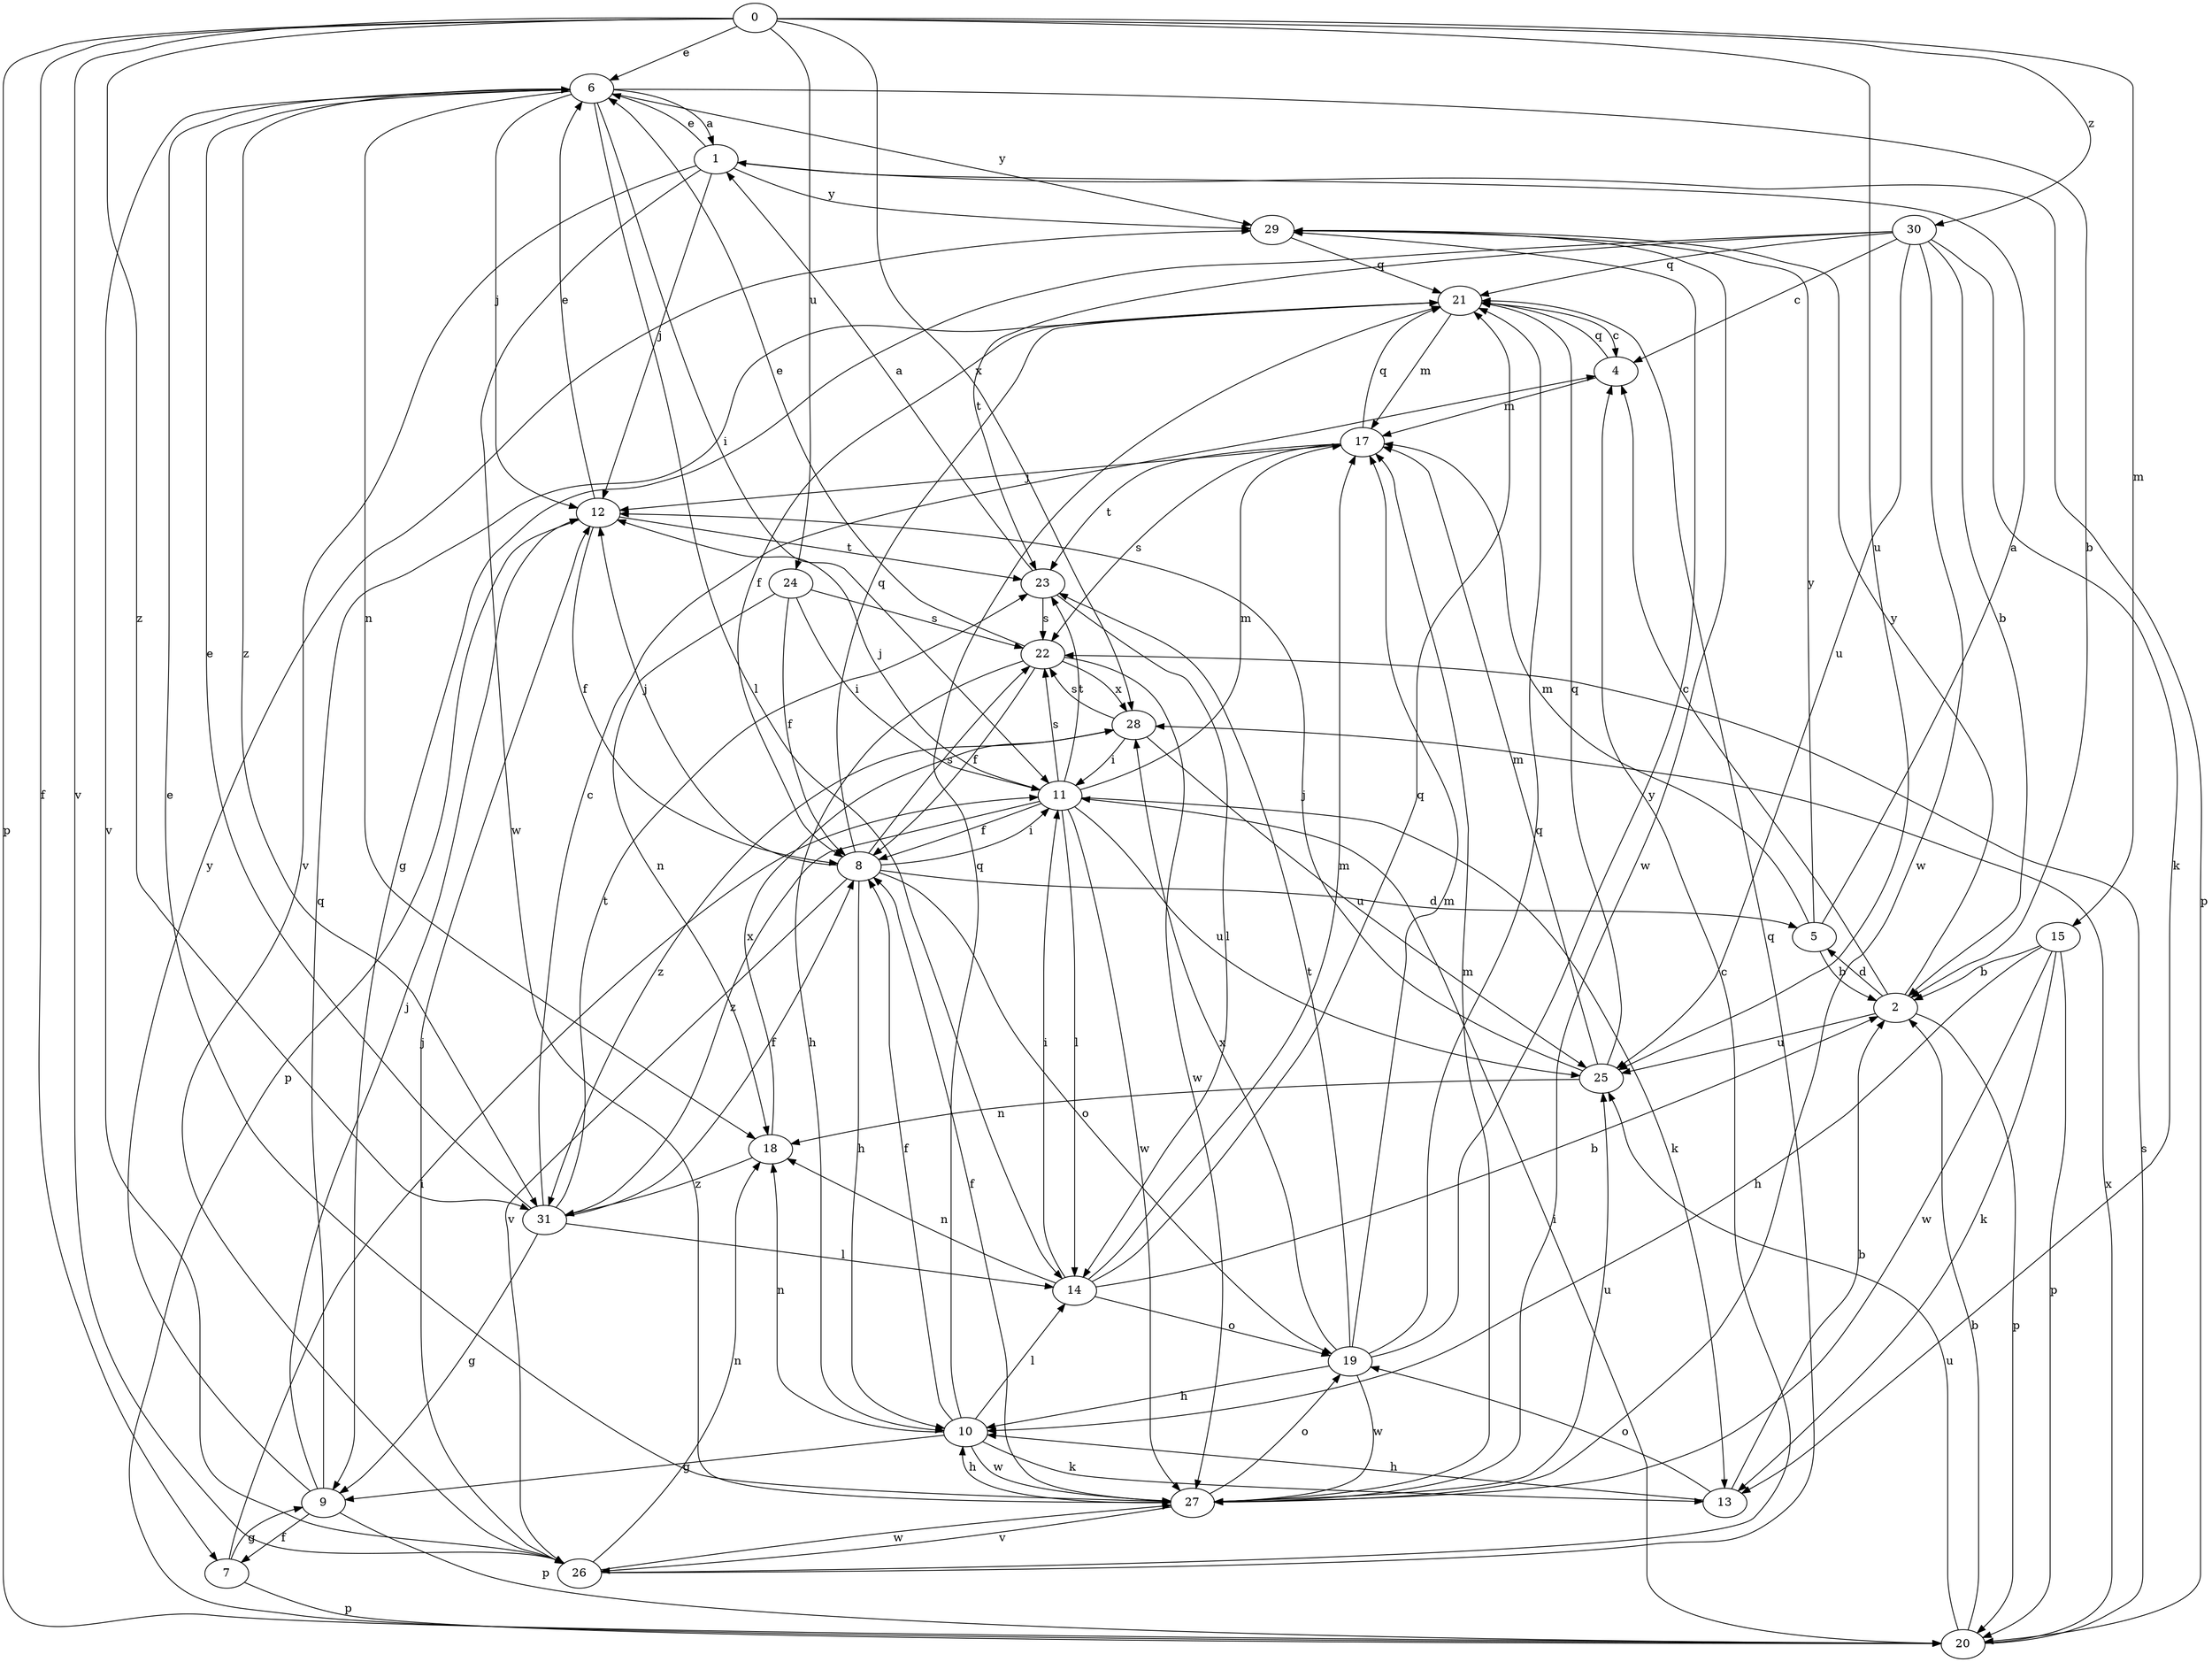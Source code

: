 strict digraph  {
0;
1;
2;
4;
5;
6;
7;
8;
9;
10;
11;
12;
13;
14;
15;
17;
18;
19;
20;
21;
22;
23;
24;
25;
26;
27;
28;
29;
30;
31;
0 -> 6  [label=e];
0 -> 7  [label=f];
0 -> 15  [label=m];
0 -> 20  [label=p];
0 -> 24  [label=u];
0 -> 25  [label=u];
0 -> 26  [label=v];
0 -> 28  [label=x];
0 -> 30  [label=z];
0 -> 31  [label=z];
1 -> 6  [label=e];
1 -> 12  [label=j];
1 -> 20  [label=p];
1 -> 26  [label=v];
1 -> 27  [label=w];
1 -> 29  [label=y];
2 -> 4  [label=c];
2 -> 5  [label=d];
2 -> 20  [label=p];
2 -> 25  [label=u];
2 -> 29  [label=y];
4 -> 17  [label=m];
4 -> 21  [label=q];
5 -> 1  [label=a];
5 -> 2  [label=b];
5 -> 17  [label=m];
5 -> 29  [label=y];
6 -> 1  [label=a];
6 -> 2  [label=b];
6 -> 11  [label=i];
6 -> 12  [label=j];
6 -> 14  [label=l];
6 -> 18  [label=n];
6 -> 26  [label=v];
6 -> 29  [label=y];
6 -> 31  [label=z];
7 -> 9  [label=g];
7 -> 11  [label=i];
7 -> 20  [label=p];
8 -> 5  [label=d];
8 -> 10  [label=h];
8 -> 11  [label=i];
8 -> 12  [label=j];
8 -> 19  [label=o];
8 -> 21  [label=q];
8 -> 22  [label=s];
8 -> 26  [label=v];
9 -> 7  [label=f];
9 -> 12  [label=j];
9 -> 20  [label=p];
9 -> 21  [label=q];
9 -> 29  [label=y];
10 -> 8  [label=f];
10 -> 9  [label=g];
10 -> 13  [label=k];
10 -> 14  [label=l];
10 -> 18  [label=n];
10 -> 21  [label=q];
10 -> 27  [label=w];
11 -> 8  [label=f];
11 -> 12  [label=j];
11 -> 13  [label=k];
11 -> 14  [label=l];
11 -> 17  [label=m];
11 -> 22  [label=s];
11 -> 23  [label=t];
11 -> 25  [label=u];
11 -> 27  [label=w];
11 -> 31  [label=z];
12 -> 6  [label=e];
12 -> 8  [label=f];
12 -> 20  [label=p];
12 -> 23  [label=t];
13 -> 2  [label=b];
13 -> 10  [label=h];
13 -> 19  [label=o];
14 -> 2  [label=b];
14 -> 11  [label=i];
14 -> 17  [label=m];
14 -> 18  [label=n];
14 -> 19  [label=o];
14 -> 21  [label=q];
15 -> 2  [label=b];
15 -> 10  [label=h];
15 -> 13  [label=k];
15 -> 20  [label=p];
15 -> 27  [label=w];
17 -> 12  [label=j];
17 -> 21  [label=q];
17 -> 22  [label=s];
17 -> 23  [label=t];
18 -> 28  [label=x];
18 -> 31  [label=z];
19 -> 10  [label=h];
19 -> 17  [label=m];
19 -> 21  [label=q];
19 -> 23  [label=t];
19 -> 27  [label=w];
19 -> 28  [label=x];
19 -> 29  [label=y];
20 -> 2  [label=b];
20 -> 11  [label=i];
20 -> 22  [label=s];
20 -> 25  [label=u];
20 -> 28  [label=x];
21 -> 4  [label=c];
21 -> 8  [label=f];
21 -> 17  [label=m];
22 -> 6  [label=e];
22 -> 8  [label=f];
22 -> 10  [label=h];
22 -> 27  [label=w];
22 -> 28  [label=x];
23 -> 1  [label=a];
23 -> 14  [label=l];
23 -> 22  [label=s];
24 -> 8  [label=f];
24 -> 11  [label=i];
24 -> 18  [label=n];
24 -> 22  [label=s];
25 -> 12  [label=j];
25 -> 17  [label=m];
25 -> 18  [label=n];
25 -> 21  [label=q];
26 -> 4  [label=c];
26 -> 12  [label=j];
26 -> 18  [label=n];
26 -> 21  [label=q];
26 -> 27  [label=w];
27 -> 6  [label=e];
27 -> 8  [label=f];
27 -> 10  [label=h];
27 -> 17  [label=m];
27 -> 19  [label=o];
27 -> 25  [label=u];
27 -> 26  [label=v];
28 -> 11  [label=i];
28 -> 22  [label=s];
28 -> 25  [label=u];
28 -> 31  [label=z];
29 -> 21  [label=q];
29 -> 27  [label=w];
30 -> 2  [label=b];
30 -> 4  [label=c];
30 -> 9  [label=g];
30 -> 13  [label=k];
30 -> 21  [label=q];
30 -> 23  [label=t];
30 -> 25  [label=u];
30 -> 27  [label=w];
31 -> 4  [label=c];
31 -> 6  [label=e];
31 -> 8  [label=f];
31 -> 9  [label=g];
31 -> 14  [label=l];
31 -> 23  [label=t];
}
